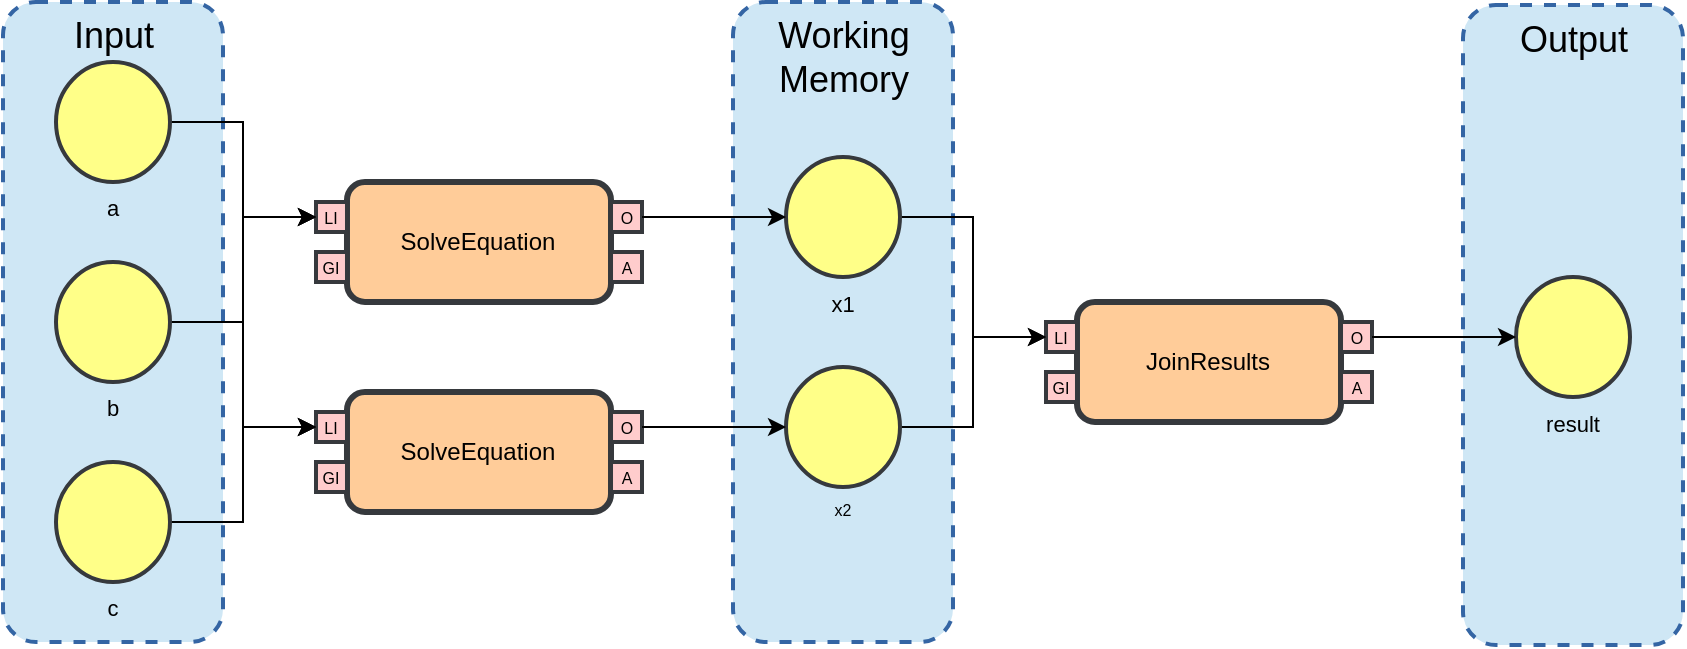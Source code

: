 <mxfile version="24.7.17" pages="5">
  <diagram name="EquationSolver" id="v86uxaaGLmw6JI9T3la1">
    <mxGraphModel dx="864" dy="508" grid="1" gridSize="10" guides="1" tooltips="1" connect="1" arrows="1" fold="1" page="1" pageScale="1" pageWidth="827" pageHeight="1169" math="0" shadow="0">
      <root>
        <mxCell id="0" />
        <mxCell id="1" parent="0" />
        <mxCell id="onENE0Vn3GNNBzIx0E8R-146" value="&lt;div align=&quot;center&quot;&gt;&lt;font style=&quot;font-size: 18px&quot;&gt;Output&lt;/font&gt;&lt;br&gt;&lt;/div&gt;" style="rounded=1;whiteSpace=wrap;html=1;strokeWidth=2;fillColor=#CFE7F5;dashed=1;strokeColor=#3465A4;verticalAlign=top;align=center;spacingLeft=0;" parent="1" vertex="1">
          <mxGeometry x="1413.5" y="361.5" width="110" height="320" as="geometry" />
        </mxCell>
        <mxCell id="onENE0Vn3GNNBzIx0E8R-145" value="&lt;div align=&quot;center&quot;&gt;&lt;font style=&quot;font-size: 18px&quot;&gt;Input&lt;/font&gt;&lt;br&gt;&lt;/div&gt;" style="rounded=1;whiteSpace=wrap;html=1;strokeWidth=2;fillColor=#CFE7F5;dashed=1;strokeColor=#3465A4;verticalAlign=top;align=center;spacingLeft=0;" parent="1" vertex="1">
          <mxGeometry x="683.5" y="360" width="110" height="320" as="geometry" />
        </mxCell>
        <mxCell id="onENE0Vn3GNNBzIx0E8R-144" value="&lt;div align=&quot;center&quot;&gt;&lt;font style=&quot;font-size: 18px&quot;&gt;Working Memory&lt;/font&gt;&lt;br&gt;&lt;/div&gt;" style="rounded=1;whiteSpace=wrap;html=1;strokeWidth=2;fillColor=#CFE7F5;dashed=1;strokeColor=#3465A4;verticalAlign=top;align=center;spacingLeft=0;" parent="1" vertex="1">
          <mxGeometry x="1048.5" y="360" width="110" height="320" as="geometry" />
        </mxCell>
        <mxCell id="onENE0Vn3GNNBzIx0E8R-88" value="" style="group" parent="1" vertex="1" connectable="0">
          <mxGeometry x="840" y="450" width="163" height="60" as="geometry" />
        </mxCell>
        <mxCell id="onENE0Vn3GNNBzIx0E8R-89" value="SolveEquation" style="rounded=1;whiteSpace=wrap;html=1;strokeWidth=3;fillColor=#ffcc99;strokeColor=#36393d;" parent="onENE0Vn3GNNBzIx0E8R-88" vertex="1">
          <mxGeometry x="15.496" width="132.007" height="60" as="geometry" />
        </mxCell>
        <mxCell id="onENE0Vn3GNNBzIx0E8R-90" value="&lt;font style=&quot;font-size: 8px;&quot;&gt;O&lt;/font&gt;" style="whiteSpace=wrap;html=1;strokeWidth=2;fillColor=#ffcccc;strokeColor=#36393d;fontSize=8;" parent="onENE0Vn3GNNBzIx0E8R-88" vertex="1">
          <mxGeometry x="147.504" y="10.0" width="15.496" height="15" as="geometry" />
        </mxCell>
        <mxCell id="onENE0Vn3GNNBzIx0E8R-91" value="&lt;font style=&quot;font-size: 8px;&quot;&gt;A&lt;/font&gt;" style="whiteSpace=wrap;html=1;strokeWidth=2;fillColor=#ffcccc;strokeColor=#36393d;fontSize=8;" parent="onENE0Vn3GNNBzIx0E8R-88" vertex="1">
          <mxGeometry x="147.504" y="35.0" width="15.496" height="15" as="geometry" />
        </mxCell>
        <mxCell id="onENE0Vn3GNNBzIx0E8R-92" value="&lt;font style=&quot;font-size: 8px; line-height: 120%;&quot;&gt;LI&lt;/font&gt;" style="whiteSpace=wrap;html=1;strokeWidth=2;fillColor=#ffcccc;strokeColor=#36393d;verticalAlign=middle;spacing=0;fontSize=8;" parent="onENE0Vn3GNNBzIx0E8R-88" vertex="1">
          <mxGeometry y="10.0" width="15.496" height="15" as="geometry" />
        </mxCell>
        <mxCell id="onENE0Vn3GNNBzIx0E8R-93" value="&lt;font style=&quot;font-size: 8px;&quot;&gt;GI&lt;/font&gt;" style="whiteSpace=wrap;html=1;strokeWidth=2;fillColor=#ffcccc;strokeColor=#36393d;fontSize=8;" parent="onENE0Vn3GNNBzIx0E8R-88" vertex="1">
          <mxGeometry y="35.0" width="15.496" height="15" as="geometry" />
        </mxCell>
        <mxCell id="onENE0Vn3GNNBzIx0E8R-94" value="" style="group" parent="1" vertex="1" connectable="0">
          <mxGeometry x="840" y="555" width="163" height="60" as="geometry" />
        </mxCell>
        <mxCell id="onENE0Vn3GNNBzIx0E8R-95" value="SolveEquation" style="rounded=1;whiteSpace=wrap;html=1;strokeWidth=3;fillColor=#ffcc99;strokeColor=#36393d;" parent="onENE0Vn3GNNBzIx0E8R-94" vertex="1">
          <mxGeometry x="15.496" width="132.007" height="60" as="geometry" />
        </mxCell>
        <mxCell id="onENE0Vn3GNNBzIx0E8R-96" value="&lt;font style=&quot;font-size: 8px;&quot;&gt;O&lt;/font&gt;" style="whiteSpace=wrap;html=1;strokeWidth=2;fillColor=#ffcccc;strokeColor=#36393d;fontSize=8;" parent="onENE0Vn3GNNBzIx0E8R-94" vertex="1">
          <mxGeometry x="147.504" y="10.0" width="15.496" height="15" as="geometry" />
        </mxCell>
        <mxCell id="onENE0Vn3GNNBzIx0E8R-97" value="&lt;font style=&quot;font-size: 8px;&quot;&gt;A&lt;/font&gt;" style="whiteSpace=wrap;html=1;strokeWidth=2;fillColor=#ffcccc;strokeColor=#36393d;fontSize=8;" parent="onENE0Vn3GNNBzIx0E8R-94" vertex="1">
          <mxGeometry x="147.504" y="35.0" width="15.496" height="15" as="geometry" />
        </mxCell>
        <mxCell id="onENE0Vn3GNNBzIx0E8R-98" value="&lt;font style=&quot;font-size: 8px; line-height: 120%;&quot;&gt;LI&lt;/font&gt;" style="whiteSpace=wrap;html=1;strokeWidth=2;fillColor=#ffcccc;strokeColor=#36393d;verticalAlign=middle;spacing=0;fontSize=8;" parent="onENE0Vn3GNNBzIx0E8R-94" vertex="1">
          <mxGeometry y="10.0" width="15.496" height="15" as="geometry" />
        </mxCell>
        <mxCell id="onENE0Vn3GNNBzIx0E8R-99" value="&lt;font style=&quot;font-size: 8px;&quot;&gt;GI&lt;/font&gt;" style="whiteSpace=wrap;html=1;strokeWidth=2;fillColor=#ffcccc;strokeColor=#36393d;fontSize=8;" parent="onENE0Vn3GNNBzIx0E8R-94" vertex="1">
          <mxGeometry y="35.0" width="15.496" height="15" as="geometry" />
        </mxCell>
        <mxCell id="onENE0Vn3GNNBzIx0E8R-100" value="" style="group" parent="1" vertex="1" connectable="0">
          <mxGeometry x="1205" y="510" width="163" height="60" as="geometry" />
        </mxCell>
        <mxCell id="onENE0Vn3GNNBzIx0E8R-101" value="JoinResults" style="rounded=1;whiteSpace=wrap;html=1;strokeWidth=3;fillColor=#ffcc99;strokeColor=#36393d;" parent="onENE0Vn3GNNBzIx0E8R-100" vertex="1">
          <mxGeometry x="15.496" width="132.007" height="60" as="geometry" />
        </mxCell>
        <mxCell id="onENE0Vn3GNNBzIx0E8R-102" value="&lt;font style=&quot;font-size: 8px;&quot;&gt;O&lt;/font&gt;" style="whiteSpace=wrap;html=1;strokeWidth=2;fillColor=#ffcccc;strokeColor=#36393d;fontSize=8;" parent="onENE0Vn3GNNBzIx0E8R-100" vertex="1">
          <mxGeometry x="147.504" y="10.0" width="15.496" height="15" as="geometry" />
        </mxCell>
        <mxCell id="onENE0Vn3GNNBzIx0E8R-103" value="&lt;font style=&quot;font-size: 8px;&quot;&gt;A&lt;/font&gt;" style="whiteSpace=wrap;html=1;strokeWidth=2;fillColor=#ffcccc;strokeColor=#36393d;fontSize=8;" parent="onENE0Vn3GNNBzIx0E8R-100" vertex="1">
          <mxGeometry x="147.504" y="35.0" width="15.496" height="15" as="geometry" />
        </mxCell>
        <mxCell id="onENE0Vn3GNNBzIx0E8R-104" value="&lt;font style=&quot;font-size: 8px; line-height: 120%;&quot;&gt;LI&lt;/font&gt;" style="whiteSpace=wrap;html=1;strokeWidth=2;fillColor=#ffcccc;strokeColor=#36393d;verticalAlign=middle;spacing=0;fontSize=8;" parent="onENE0Vn3GNNBzIx0E8R-100" vertex="1">
          <mxGeometry y="10.0" width="15.496" height="15" as="geometry" />
        </mxCell>
        <mxCell id="onENE0Vn3GNNBzIx0E8R-105" value="&lt;font style=&quot;font-size: 8px;&quot;&gt;GI&lt;/font&gt;" style="whiteSpace=wrap;html=1;strokeWidth=2;fillColor=#ffcccc;strokeColor=#36393d;fontSize=8;" parent="onENE0Vn3GNNBzIx0E8R-100" vertex="1">
          <mxGeometry y="35.0" width="15.496" height="15" as="geometry" />
        </mxCell>
        <mxCell id="onENE0Vn3GNNBzIx0E8R-140" style="edgeStyle=orthogonalEdgeStyle;rounded=0;orthogonalLoop=1;jettySize=auto;html=1;entryX=0;entryY=0.5;entryDx=0;entryDy=0;" parent="1" source="onENE0Vn3GNNBzIx0E8R-107" target="onENE0Vn3GNNBzIx0E8R-92" edge="1">
          <mxGeometry relative="1" as="geometry" />
        </mxCell>
        <mxCell id="onENE0Vn3GNNBzIx0E8R-142" style="edgeStyle=orthogonalEdgeStyle;rounded=0;orthogonalLoop=1;jettySize=auto;html=1;entryX=0;entryY=0.5;entryDx=0;entryDy=0;" parent="1" source="onENE0Vn3GNNBzIx0E8R-107" target="onENE0Vn3GNNBzIx0E8R-98" edge="1">
          <mxGeometry relative="1" as="geometry" />
        </mxCell>
        <mxCell id="onENE0Vn3GNNBzIx0E8R-107" value="&lt;font style=&quot;font-size: 11px&quot;&gt;a&lt;br&gt;&lt;/font&gt;" style="ellipse;whiteSpace=wrap;html=1;strokeColor=#36393d;strokeWidth=2;fillColor=#ffff88;fontSize=8;align=center;verticalAlign=top;labelPosition=center;verticalLabelPosition=bottom;" parent="1" vertex="1">
          <mxGeometry x="710" y="390" width="57" height="60" as="geometry" />
        </mxCell>
        <mxCell id="onENE0Vn3GNNBzIx0E8R-137" style="edgeStyle=orthogonalEdgeStyle;rounded=0;orthogonalLoop=1;jettySize=auto;html=1;entryX=0;entryY=0.5;entryDx=0;entryDy=0;" parent="1" source="onENE0Vn3GNNBzIx0E8R-108" target="onENE0Vn3GNNBzIx0E8R-92" edge="1">
          <mxGeometry relative="1" as="geometry" />
        </mxCell>
        <mxCell id="onENE0Vn3GNNBzIx0E8R-138" style="edgeStyle=orthogonalEdgeStyle;rounded=0;orthogonalLoop=1;jettySize=auto;html=1;entryX=0;entryY=0.5;entryDx=0;entryDy=0;" parent="1" source="onENE0Vn3GNNBzIx0E8R-108" target="onENE0Vn3GNNBzIx0E8R-98" edge="1">
          <mxGeometry relative="1" as="geometry" />
        </mxCell>
        <mxCell id="onENE0Vn3GNNBzIx0E8R-108" value="&lt;font style=&quot;font-size: 11px&quot;&gt;b&lt;br&gt;&lt;/font&gt;" style="ellipse;whiteSpace=wrap;html=1;strokeColor=#36393d;strokeWidth=2;fillColor=#ffff88;fontSize=8;align=center;verticalAlign=top;labelPosition=center;verticalLabelPosition=bottom;" parent="1" vertex="1">
          <mxGeometry x="710" y="490" width="57" height="60" as="geometry" />
        </mxCell>
        <mxCell id="onENE0Vn3GNNBzIx0E8R-139" style="edgeStyle=orthogonalEdgeStyle;rounded=0;orthogonalLoop=1;jettySize=auto;html=1;entryX=0;entryY=0.5;entryDx=0;entryDy=0;" parent="1" source="onENE0Vn3GNNBzIx0E8R-109" target="onENE0Vn3GNNBzIx0E8R-98" edge="1">
          <mxGeometry relative="1" as="geometry" />
        </mxCell>
        <mxCell id="onENE0Vn3GNNBzIx0E8R-141" style="edgeStyle=orthogonalEdgeStyle;rounded=0;orthogonalLoop=1;jettySize=auto;html=1;entryX=0;entryY=0.5;entryDx=0;entryDy=0;" parent="1" source="onENE0Vn3GNNBzIx0E8R-109" target="onENE0Vn3GNNBzIx0E8R-92" edge="1">
          <mxGeometry relative="1" as="geometry" />
        </mxCell>
        <mxCell id="onENE0Vn3GNNBzIx0E8R-109" value="&lt;font style=&quot;font-size: 11px&quot;&gt;c&lt;br&gt;&lt;/font&gt;" style="ellipse;whiteSpace=wrap;html=1;strokeColor=#36393d;strokeWidth=2;fillColor=#ffff88;fontSize=8;align=center;verticalAlign=top;labelPosition=center;verticalLabelPosition=bottom;" parent="1" vertex="1">
          <mxGeometry x="710" y="590" width="57" height="60" as="geometry" />
        </mxCell>
        <mxCell id="onENE0Vn3GNNBzIx0E8R-124" style="edgeStyle=orthogonalEdgeStyle;rounded=0;orthogonalLoop=1;jettySize=auto;html=1;entryX=0;entryY=0.5;entryDx=0;entryDy=0;" parent="1" source="onENE0Vn3GNNBzIx0E8R-120" target="onENE0Vn3GNNBzIx0E8R-104" edge="1">
          <mxGeometry relative="1" as="geometry" />
        </mxCell>
        <mxCell id="onENE0Vn3GNNBzIx0E8R-120" value="&lt;font style=&quot;font-size: 11px&quot;&gt;x1&lt;br&gt;&lt;/font&gt;" style="ellipse;whiteSpace=wrap;html=1;strokeColor=#36393d;strokeWidth=2;fillColor=#ffff88;fontSize=8;align=center;verticalAlign=top;labelPosition=center;verticalLabelPosition=bottom;" parent="1" vertex="1">
          <mxGeometry x="1075" y="437.5" width="57" height="60" as="geometry" />
        </mxCell>
        <mxCell id="onENE0Vn3GNNBzIx0E8R-125" style="edgeStyle=orthogonalEdgeStyle;rounded=0;orthogonalLoop=1;jettySize=auto;html=1;entryX=0;entryY=0.5;entryDx=0;entryDy=0;" parent="1" source="onENE0Vn3GNNBzIx0E8R-121" target="onENE0Vn3GNNBzIx0E8R-104" edge="1">
          <mxGeometry relative="1" as="geometry" />
        </mxCell>
        <mxCell id="onENE0Vn3GNNBzIx0E8R-121" value="x2" style="ellipse;whiteSpace=wrap;html=1;strokeColor=#36393d;strokeWidth=2;fillColor=#ffff88;fontSize=8;align=center;verticalAlign=top;labelPosition=center;verticalLabelPosition=bottom;" parent="1" vertex="1">
          <mxGeometry x="1075" y="542.5" width="57" height="60" as="geometry" />
        </mxCell>
        <mxCell id="onENE0Vn3GNNBzIx0E8R-122" style="edgeStyle=orthogonalEdgeStyle;rounded=0;orthogonalLoop=1;jettySize=auto;html=1;" parent="1" source="onENE0Vn3GNNBzIx0E8R-90" target="onENE0Vn3GNNBzIx0E8R-120" edge="1">
          <mxGeometry relative="1" as="geometry" />
        </mxCell>
        <mxCell id="onENE0Vn3GNNBzIx0E8R-123" style="edgeStyle=orthogonalEdgeStyle;rounded=0;orthogonalLoop=1;jettySize=auto;html=1;" parent="1" source="onENE0Vn3GNNBzIx0E8R-96" target="onENE0Vn3GNNBzIx0E8R-121" edge="1">
          <mxGeometry relative="1" as="geometry" />
        </mxCell>
        <mxCell id="onENE0Vn3GNNBzIx0E8R-126" value="&lt;font style=&quot;font-size: 11px&quot;&gt;result&lt;br&gt;&lt;/font&gt;" style="ellipse;whiteSpace=wrap;html=1;strokeColor=#36393d;strokeWidth=2;fillColor=#ffff88;fontSize=8;align=center;verticalAlign=top;labelPosition=center;verticalLabelPosition=bottom;" parent="1" vertex="1">
          <mxGeometry x="1440" y="497.5" width="57" height="60" as="geometry" />
        </mxCell>
        <mxCell id="onENE0Vn3GNNBzIx0E8R-127" style="edgeStyle=orthogonalEdgeStyle;rounded=0;orthogonalLoop=1;jettySize=auto;html=1;" parent="1" source="onENE0Vn3GNNBzIx0E8R-102" target="onENE0Vn3GNNBzIx0E8R-126" edge="1">
          <mxGeometry relative="1" as="geometry" />
        </mxCell>
      </root>
    </mxGraphModel>
  </diagram>
  <diagram id="-dzhwysHjcEMMUFAOHBV" name="Codelet">
    <mxGraphModel dx="864" dy="508" grid="1" gridSize="10" guides="1" tooltips="1" connect="1" arrows="1" fold="1" page="1" pageScale="1" pageWidth="827" pageHeight="1169" math="0" shadow="0">
      <root>
        <mxCell id="0" />
        <mxCell id="1" parent="0" />
        <mxCell id="-ajApf5cxef_VI8tj3bv-1" value="" style="group" vertex="1" connectable="0" parent="1">
          <mxGeometry x="332" y="200" width="163" height="60" as="geometry" />
        </mxCell>
        <mxCell id="-ajApf5cxef_VI8tj3bv-2" value="Codelet" style="rounded=1;whiteSpace=wrap;html=1;strokeWidth=3;fillColor=#ffcc99;strokeColor=#36393d;" vertex="1" parent="-ajApf5cxef_VI8tj3bv-1">
          <mxGeometry x="15.496" width="132.007" height="60" as="geometry" />
        </mxCell>
        <mxCell id="-ajApf5cxef_VI8tj3bv-3" value="&lt;font style=&quot;font-size: 8px;&quot;&gt;O&lt;/font&gt;" style="whiteSpace=wrap;html=1;strokeWidth=2;fillColor=#ffcccc;strokeColor=#36393d;fontSize=8;" vertex="1" parent="-ajApf5cxef_VI8tj3bv-1">
          <mxGeometry x="147.504" y="10.0" width="15.496" height="15" as="geometry" />
        </mxCell>
        <mxCell id="-ajApf5cxef_VI8tj3bv-4" value="&lt;font style=&quot;font-size: 8px;&quot;&gt;A&lt;/font&gt;" style="whiteSpace=wrap;html=1;strokeWidth=2;fillColor=#ffcccc;strokeColor=#36393d;fontSize=8;" vertex="1" parent="-ajApf5cxef_VI8tj3bv-1">
          <mxGeometry x="147.504" y="35.0" width="15.496" height="15" as="geometry" />
        </mxCell>
        <mxCell id="-ajApf5cxef_VI8tj3bv-5" value="&lt;font style=&quot;font-size: 8px; line-height: 120%;&quot;&gt;LI&lt;/font&gt;" style="whiteSpace=wrap;html=1;strokeWidth=2;fillColor=#ffcccc;strokeColor=#36393d;verticalAlign=middle;spacing=0;fontSize=8;" vertex="1" parent="-ajApf5cxef_VI8tj3bv-1">
          <mxGeometry y="10.0" width="15.496" height="15" as="geometry" />
        </mxCell>
        <mxCell id="-ajApf5cxef_VI8tj3bv-6" value="&lt;font style=&quot;font-size: 8px;&quot;&gt;GI&lt;/font&gt;" style="whiteSpace=wrap;html=1;strokeWidth=2;fillColor=#ffcccc;strokeColor=#36393d;fontSize=8;" vertex="1" parent="-ajApf5cxef_VI8tj3bv-1">
          <mxGeometry y="35.0" width="15.496" height="15" as="geometry" />
        </mxCell>
      </root>
    </mxGraphModel>
  </diagram>
  <diagram id="Vlgl7V4hsBB-3GrTfN2E" name="Memory">
    <mxGraphModel dx="864" dy="508" grid="1" gridSize="10" guides="1" tooltips="1" connect="1" arrows="1" fold="1" page="1" pageScale="1" pageWidth="827" pageHeight="1169" math="0" shadow="0">
      <root>
        <mxCell id="0" />
        <mxCell id="1" parent="0" />
        <mxCell id="jXtwetHHimpKoNhYUVGK-1" value="&lt;font style=&quot;font-size: 11px&quot;&gt;Memory Object&lt;br&gt;&lt;/font&gt;" style="ellipse;whiteSpace=wrap;html=1;strokeColor=#36393d;strokeWidth=2;fillColor=#ffff88;fontSize=8;align=center;verticalAlign=top;labelPosition=center;verticalLabelPosition=bottom;" vertex="1" parent="1">
          <mxGeometry x="310" y="210" width="57" height="60" as="geometry" />
        </mxCell>
      </root>
    </mxGraphModel>
  </diagram>
  <diagram id="jDM8BM5JxCJhLHtQrI1f" name="MemoryGroup">
    <mxGraphModel dx="864" dy="508" grid="1" gridSize="10" guides="1" tooltips="1" connect="1" arrows="1" fold="1" page="1" pageScale="1" pageWidth="827" pageHeight="1169" math="0" shadow="0">
      <root>
        <mxCell id="0" />
        <mxCell id="1" parent="0" />
        <mxCell id="P3ZxzfCLmsgI2B3Dnbw_-1" value="&lt;div align=&quot;center&quot;&gt;&lt;font style=&quot;font-size: 18px&quot;&gt;Memory Group&lt;/font&gt;&lt;br&gt;&lt;/div&gt;" style="rounded=1;whiteSpace=wrap;html=1;strokeWidth=2;fillColor=#CFE7F5;dashed=1;strokeColor=#3465A4;verticalAlign=top;align=center;spacingLeft=0;" vertex="1" parent="1">
          <mxGeometry x="380" y="180" width="331" height="290" as="geometry" />
        </mxCell>
        <mxCell id="P3ZxzfCLmsgI2B3Dnbw_-2" value="&lt;font style=&quot;font-size: 11px&quot;&gt;Memory Object&lt;br&gt;&lt;/font&gt;" style="ellipse;whiteSpace=wrap;html=1;strokeColor=#36393d;strokeWidth=2;fillColor=#ffff88;fontSize=8;align=center;verticalAlign=top;labelPosition=center;verticalLabelPosition=bottom;" vertex="1" parent="1">
          <mxGeometry x="517" y="295" width="57" height="60" as="geometry" />
        </mxCell>
      </root>
    </mxGraphModel>
  </diagram>
  <diagram id="_14PkxvJazsqETwE-Iap" name="Página-5">
    <mxGraphModel dx="346" dy="203" grid="1" gridSize="10" guides="1" tooltips="1" connect="1" arrows="1" fold="1" page="1" pageScale="1" pageWidth="827" pageHeight="1169" math="0" shadow="0">
      <root>
        <mxCell id="0" />
        <mxCell id="1" parent="0" />
        <mxCell id="U6-LrCOOgE8kTnZUsPgH-1" value="" style="group" vertex="1" connectable="0" parent="1">
          <mxGeometry x="502" y="130" width="163" height="60" as="geometry" />
        </mxCell>
        <mxCell id="U6-LrCOOgE8kTnZUsPgH-2" value="My Codelet" style="rounded=1;whiteSpace=wrap;html=1;strokeWidth=3;fillColor=#ffcc99;strokeColor=#36393d;" vertex="1" parent="U6-LrCOOgE8kTnZUsPgH-1">
          <mxGeometry x="15.496" width="132.007" height="60" as="geometry" />
        </mxCell>
        <mxCell id="U6-LrCOOgE8kTnZUsPgH-3" value="&lt;font style=&quot;font-size: 8px;&quot;&gt;O&lt;/font&gt;" style="whiteSpace=wrap;html=1;strokeWidth=2;fillColor=#ffcccc;strokeColor=#36393d;fontSize=8;" vertex="1" parent="U6-LrCOOgE8kTnZUsPgH-1">
          <mxGeometry x="147.504" y="10.0" width="15.496" height="15" as="geometry" />
        </mxCell>
        <mxCell id="U6-LrCOOgE8kTnZUsPgH-4" value="&lt;font style=&quot;font-size: 8px;&quot;&gt;A&lt;/font&gt;" style="whiteSpace=wrap;html=1;strokeWidth=2;fillColor=#ffcccc;strokeColor=#36393d;fontSize=8;" vertex="1" parent="U6-LrCOOgE8kTnZUsPgH-1">
          <mxGeometry x="147.504" y="35.0" width="15.496" height="15" as="geometry" />
        </mxCell>
        <mxCell id="U6-LrCOOgE8kTnZUsPgH-5" value="&lt;font style=&quot;font-size: 8px; line-height: 120%;&quot;&gt;LI&lt;/font&gt;" style="whiteSpace=wrap;html=1;strokeWidth=2;fillColor=#ffcccc;strokeColor=#36393d;verticalAlign=middle;spacing=0;fontSize=8;" vertex="1" parent="U6-LrCOOgE8kTnZUsPgH-1">
          <mxGeometry y="10.0" width="15.496" height="15" as="geometry" />
        </mxCell>
        <mxCell id="U6-LrCOOgE8kTnZUsPgH-6" value="&lt;font style=&quot;font-size: 8px;&quot;&gt;GI&lt;/font&gt;" style="whiteSpace=wrap;html=1;strokeWidth=2;fillColor=#ffcccc;strokeColor=#36393d;fontSize=8;" vertex="1" parent="U6-LrCOOgE8kTnZUsPgH-1">
          <mxGeometry y="35.0" width="15.496" height="15" as="geometry" />
        </mxCell>
        <mxCell id="U6-LrCOOgE8kTnZUsPgH-9" style="edgeStyle=orthogonalEdgeStyle;rounded=0;orthogonalLoop=1;jettySize=auto;html=1;entryX=0;entryY=0.5;entryDx=0;entryDy=0;" edge="1" parent="1" source="U6-LrCOOgE8kTnZUsPgH-7" target="U6-LrCOOgE8kTnZUsPgH-5">
          <mxGeometry relative="1" as="geometry" />
        </mxCell>
        <mxCell id="U6-LrCOOgE8kTnZUsPgH-7" value="&lt;font style=&quot;font-size: 11px&quot;&gt;Input&lt;br&gt;&lt;/font&gt;&lt;div&gt;&lt;font style=&quot;font-size: 11px&quot;&gt;Memory&lt;/font&gt;&lt;/div&gt;" style="ellipse;whiteSpace=wrap;html=1;strokeColor=#36393d;strokeWidth=2;fillColor=#ffff88;fontSize=8;align=center;verticalAlign=top;labelPosition=center;verticalLabelPosition=bottom;" vertex="1" parent="1">
          <mxGeometry x="420" y="117.5" width="57" height="60" as="geometry" />
        </mxCell>
        <mxCell id="U6-LrCOOgE8kTnZUsPgH-8" value="&lt;font style=&quot;font-size: 11px&quot;&gt;Output Memory&lt;br&gt;&lt;/font&gt;" style="ellipse;whiteSpace=wrap;html=1;strokeColor=#36393d;strokeWidth=2;fillColor=#ffff88;fontSize=8;align=center;verticalAlign=top;labelPosition=center;verticalLabelPosition=bottom;" vertex="1" parent="1">
          <mxGeometry x="690" y="117.5" width="57" height="60" as="geometry" />
        </mxCell>
        <mxCell id="U6-LrCOOgE8kTnZUsPgH-10" style="edgeStyle=orthogonalEdgeStyle;rounded=0;orthogonalLoop=1;jettySize=auto;html=1;" edge="1" parent="1" source="U6-LrCOOgE8kTnZUsPgH-3" target="U6-LrCOOgE8kTnZUsPgH-8">
          <mxGeometry relative="1" as="geometry" />
        </mxCell>
      </root>
    </mxGraphModel>
  </diagram>
</mxfile>
